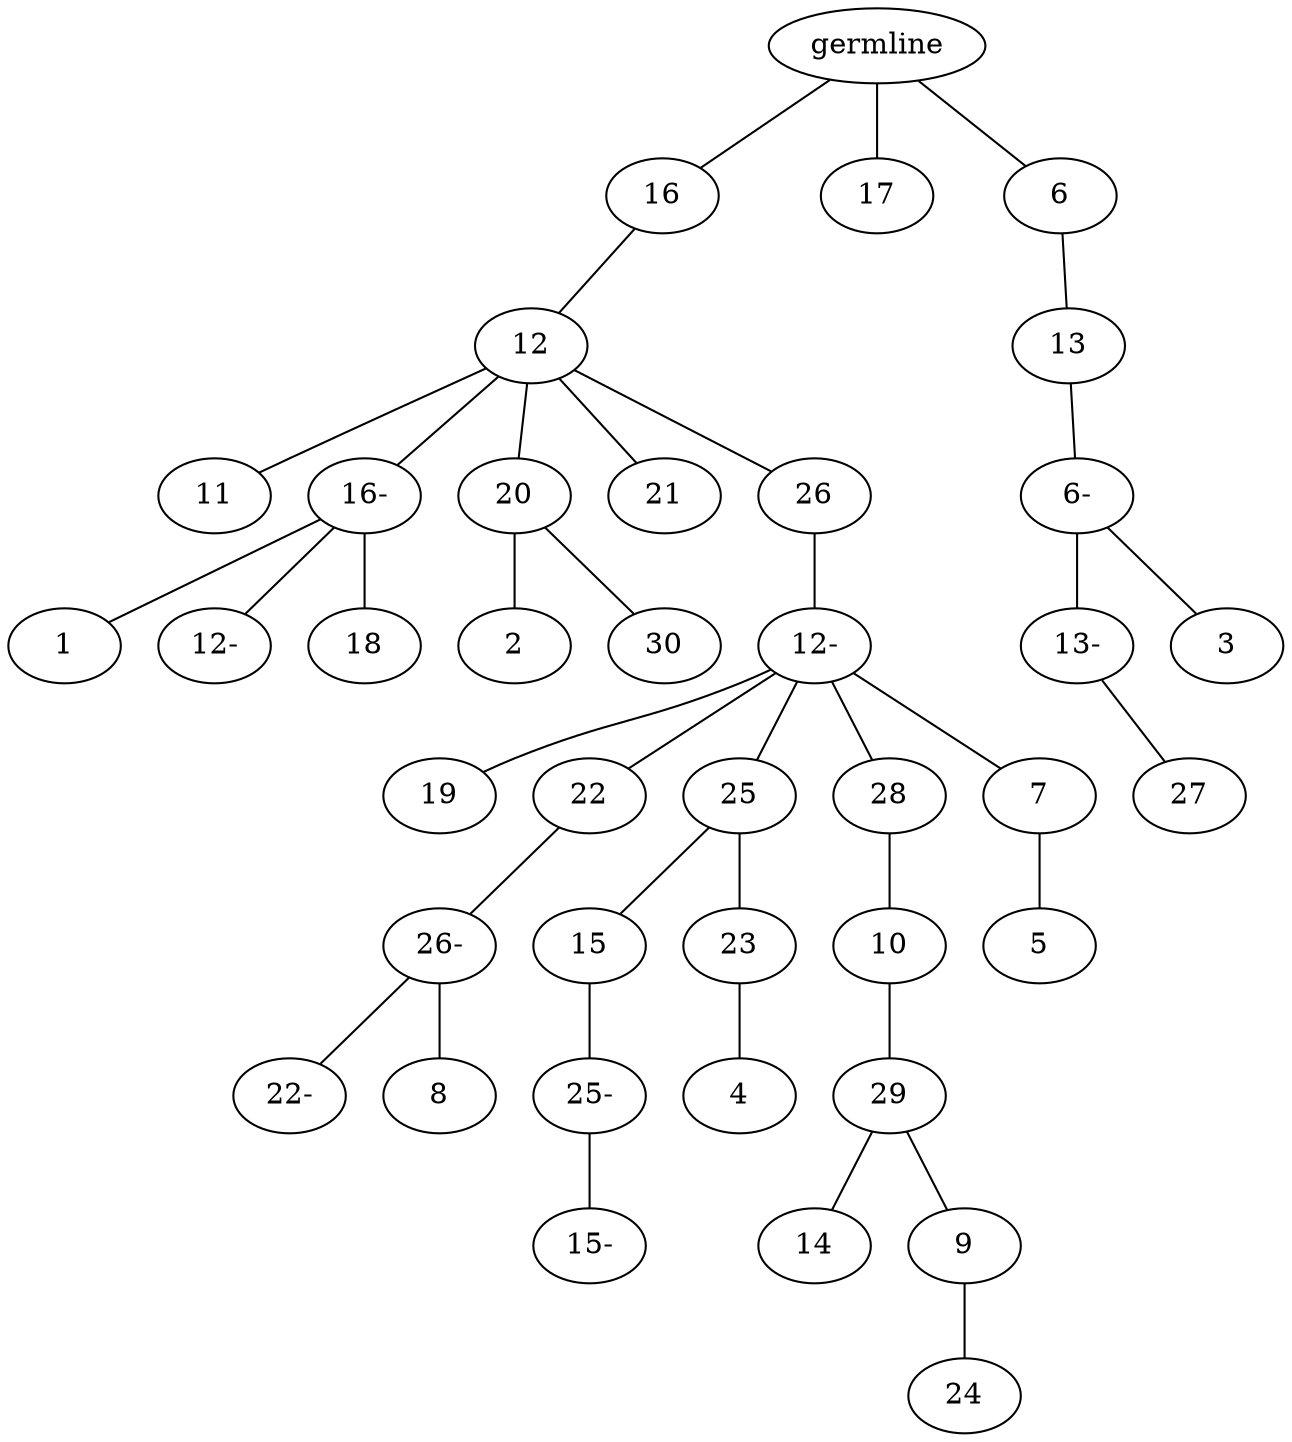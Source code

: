 graph tree {
    "140386973956992" [label="germline"];
    "140386973961328" [label="16"];
    "140386973961760" [label="12"];
    "140386973960080" [label="11"];
    "140386973959456" [label="16-"];
    "140386973960416" [label="1"];
    "140386973958400" [label="12-"];
    "140386973960800" [label="18"];
    "140386973960272" [label="20"];
    "140386973961376" [label="2"];
    "140386973960128" [label="30"];
    "140386973960848" [label="21"];
    "140386973960032" [label="26"];
    "140386973962144" [label="12-"];
    "140386974064544" [label="19"];
    "140386974064208" [label="22"];
    "140386974064448" [label="26-"];
    "140386974063008" [label="22-"];
    "140386974062912" [label="8"];
    "140386974063056" [label="25"];
    "140386974063872" [label="15"];
    "140386974063248" [label="25-"];
    "140386974062096" [label="15-"];
    "140386974064064" [label="23"];
    "140386974063488" [label="4"];
    "140386974062768" [label="28"];
    "140386974062144" [label="10"];
    "140386974062192" [label="29"];
    "140386974061568" [label="14"];
    "140386974064400" [label="9"];
    "140386964484448" [label="24"];
    "140386974062000" [label="7"];
    "140386974064016" [label="5"];
    "140386973960368" [label="17"];
    "140386973959888" [label="6"];
    "140386973960320" [label="13"];
    "140386974063824" [label="6-"];
    "140386972074480" [label="13-"];
    "140386972074816" [label="27"];
    "140386972074384" [label="3"];
    "140386973956992" -- "140386973961328";
    "140386973956992" -- "140386973960368";
    "140386973956992" -- "140386973959888";
    "140386973961328" -- "140386973961760";
    "140386973961760" -- "140386973960080";
    "140386973961760" -- "140386973959456";
    "140386973961760" -- "140386973960272";
    "140386973961760" -- "140386973960848";
    "140386973961760" -- "140386973960032";
    "140386973959456" -- "140386973960416";
    "140386973959456" -- "140386973958400";
    "140386973959456" -- "140386973960800";
    "140386973960272" -- "140386973961376";
    "140386973960272" -- "140386973960128";
    "140386973960032" -- "140386973962144";
    "140386973962144" -- "140386974064544";
    "140386973962144" -- "140386974064208";
    "140386973962144" -- "140386974063056";
    "140386973962144" -- "140386974062768";
    "140386973962144" -- "140386974062000";
    "140386974064208" -- "140386974064448";
    "140386974064448" -- "140386974063008";
    "140386974064448" -- "140386974062912";
    "140386974063056" -- "140386974063872";
    "140386974063056" -- "140386974064064";
    "140386974063872" -- "140386974063248";
    "140386974063248" -- "140386974062096";
    "140386974064064" -- "140386974063488";
    "140386974062768" -- "140386974062144";
    "140386974062144" -- "140386974062192";
    "140386974062192" -- "140386974061568";
    "140386974062192" -- "140386974064400";
    "140386974064400" -- "140386964484448";
    "140386974062000" -- "140386974064016";
    "140386973959888" -- "140386973960320";
    "140386973960320" -- "140386974063824";
    "140386974063824" -- "140386972074480";
    "140386974063824" -- "140386972074384";
    "140386972074480" -- "140386972074816";
}
